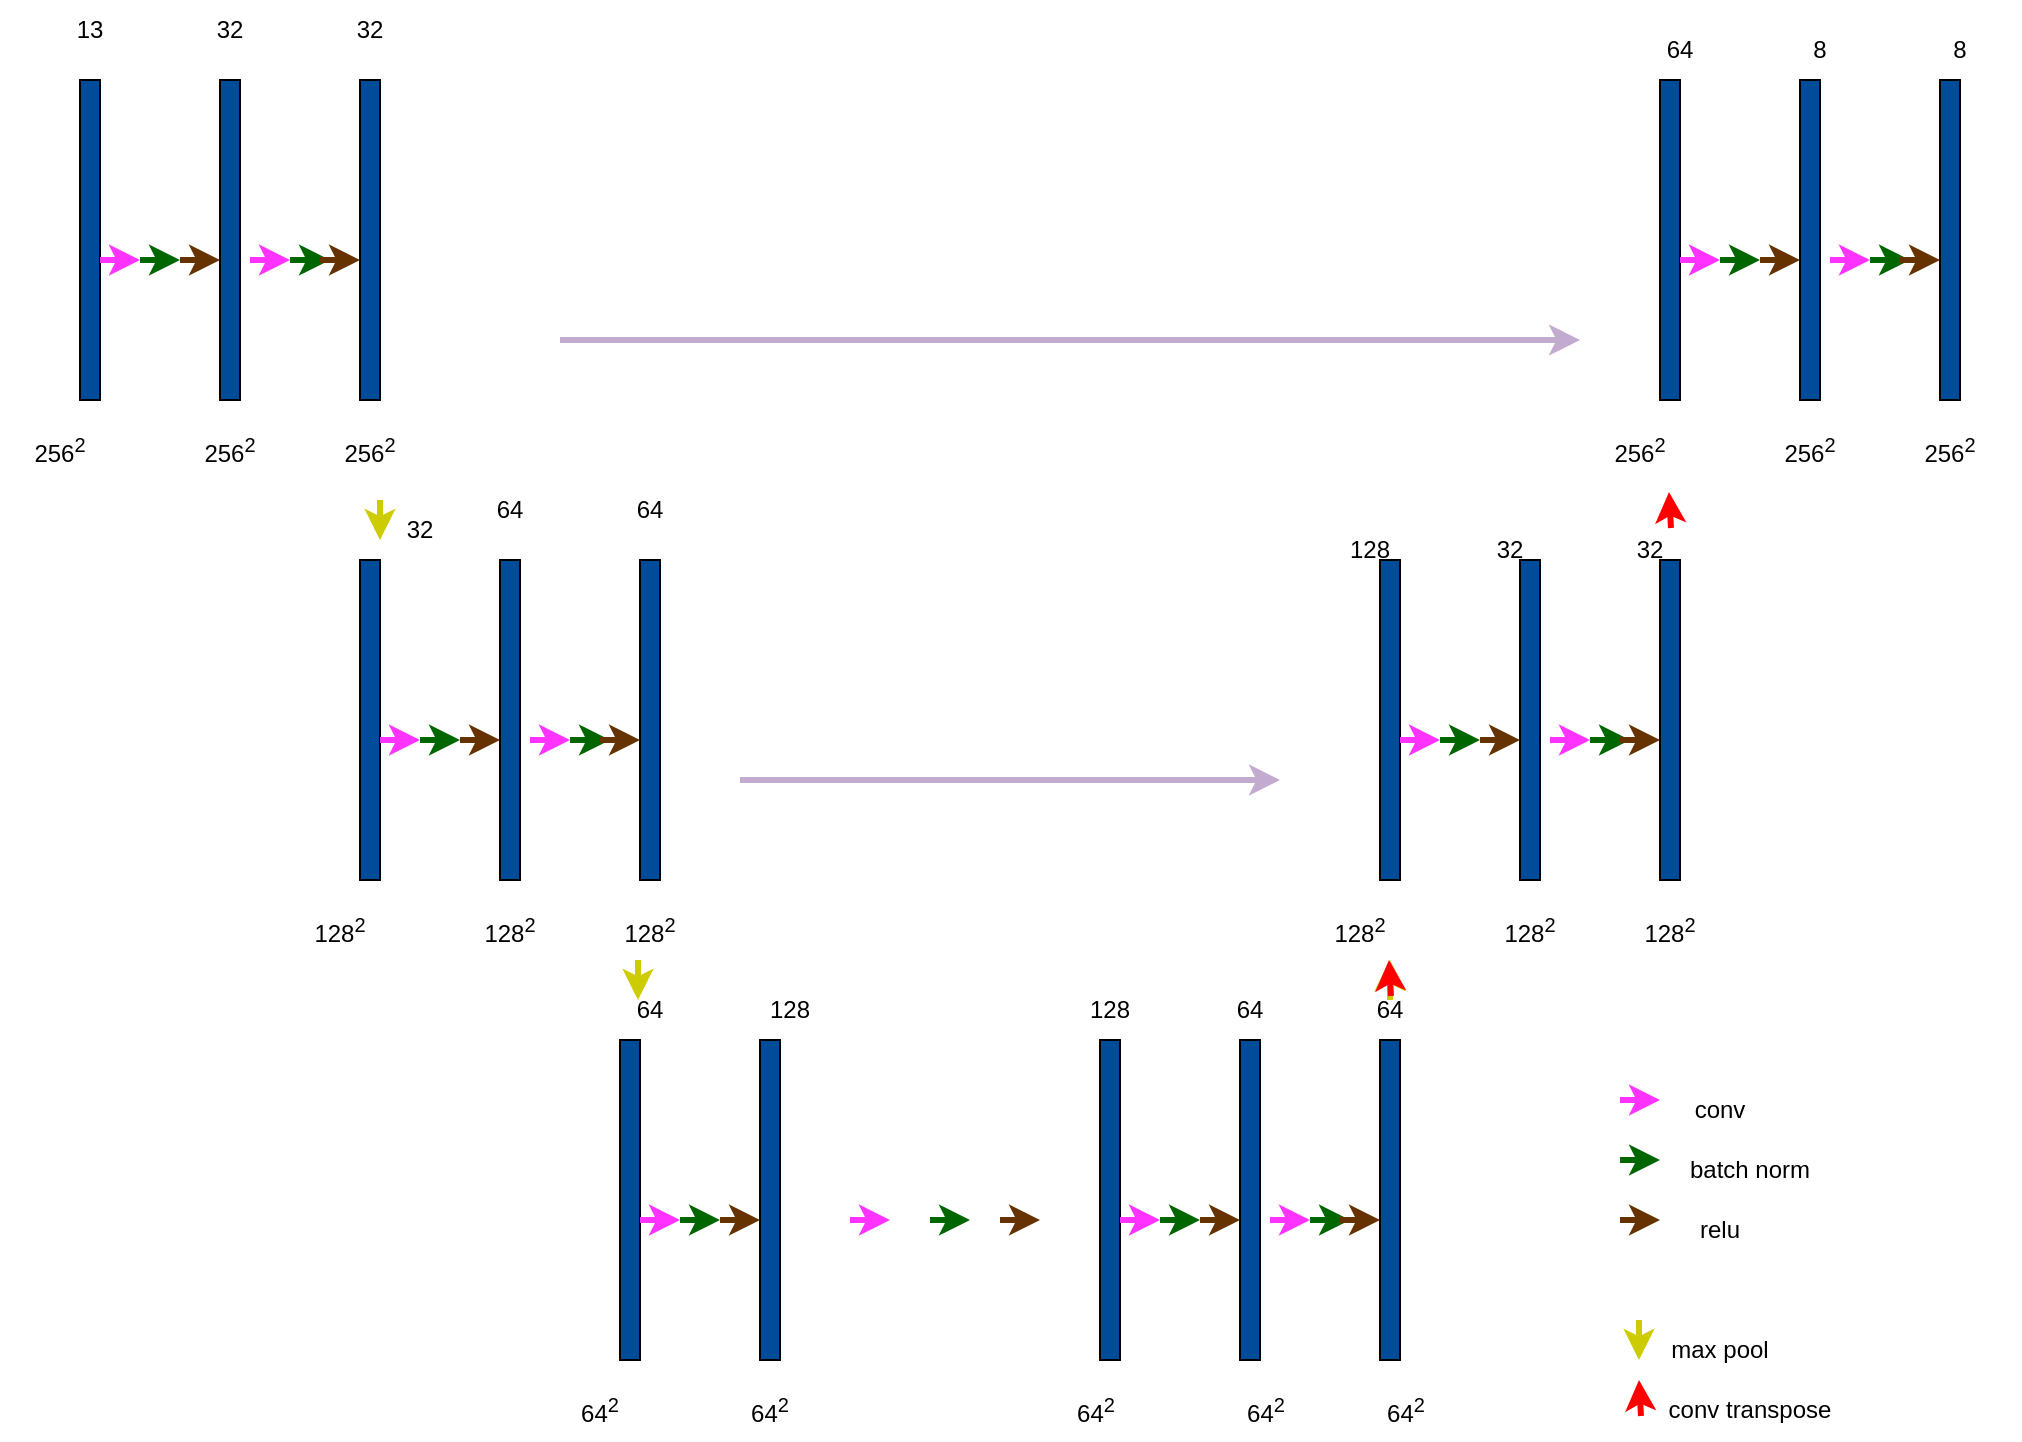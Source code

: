 <mxfile version="15.9.1" type="github">
  <diagram id="EXRjLzzVvO6rsN4g1rns" name="Page-1">
    <mxGraphModel dx="1315" dy="784" grid="1" gridSize="10" guides="1" tooltips="1" connect="1" arrows="1" fold="1" page="1" pageScale="1" pageWidth="1100" pageHeight="850" math="0" shadow="0">
      <root>
        <mxCell id="0" />
        <mxCell id="1" parent="0" />
        <mxCell id="gdN_5qY7Y57v8ZB_KlkH-49" value="" style="rounded=0;whiteSpace=wrap;html=1;fillColor=#004C99;" vertex="1" parent="1">
          <mxGeometry x="80" y="120" width="10" height="160" as="geometry" />
        </mxCell>
        <mxCell id="gdN_5qY7Y57v8ZB_KlkH-50" value="" style="rounded=0;whiteSpace=wrap;html=1;fillColor=#004C99;" vertex="1" parent="1">
          <mxGeometry x="150" y="120" width="10" height="160" as="geometry" />
        </mxCell>
        <mxCell id="gdN_5qY7Y57v8ZB_KlkH-51" value="" style="rounded=0;whiteSpace=wrap;html=1;fillColor=#004C99;" vertex="1" parent="1">
          <mxGeometry x="220" y="120" width="10" height="160" as="geometry" />
        </mxCell>
        <mxCell id="gdN_5qY7Y57v8ZB_KlkH-52" value="256&lt;sup&gt;2&lt;/sup&gt;" style="text;html=1;strokeColor=none;fillColor=none;align=center;verticalAlign=middle;whiteSpace=wrap;rounded=0;" vertex="1" parent="1">
          <mxGeometry x="40" y="290" width="60" height="30" as="geometry" />
        </mxCell>
        <mxCell id="gdN_5qY7Y57v8ZB_KlkH-69" value="256&lt;sup&gt;2&lt;/sup&gt;" style="text;html=1;strokeColor=none;fillColor=none;align=center;verticalAlign=middle;whiteSpace=wrap;rounded=0;" vertex="1" parent="1">
          <mxGeometry x="125" y="290" width="60" height="30" as="geometry" />
        </mxCell>
        <mxCell id="gdN_5qY7Y57v8ZB_KlkH-70" value="256&lt;sup&gt;2&lt;/sup&gt;" style="text;html=1;strokeColor=none;fillColor=none;align=center;verticalAlign=middle;whiteSpace=wrap;rounded=0;" vertex="1" parent="1">
          <mxGeometry x="195" y="290" width="60" height="30" as="geometry" />
        </mxCell>
        <mxCell id="gdN_5qY7Y57v8ZB_KlkH-73" value="" style="html=1;rounded=0;strokeColor=#FF33FF;strokeWidth=3;fillColor=#00FF00;" edge="1" parent="1">
          <mxGeometry width="100" relative="1" as="geometry">
            <mxPoint x="90" y="210" as="sourcePoint" />
            <mxPoint x="110" y="210" as="targetPoint" />
          </mxGeometry>
        </mxCell>
        <mxCell id="gdN_5qY7Y57v8ZB_KlkH-74" value="" style="html=1;rounded=0;strokeColor=#006600;strokeWidth=3;fillColor=#00FF00;" edge="1" parent="1">
          <mxGeometry width="100" relative="1" as="geometry">
            <mxPoint x="110" y="210" as="sourcePoint" />
            <mxPoint x="130" y="210" as="targetPoint" />
          </mxGeometry>
        </mxCell>
        <mxCell id="gdN_5qY7Y57v8ZB_KlkH-75" value="" style="html=1;rounded=0;strokeColor=#663300;strokeWidth=3;fillColor=#00FF00;" edge="1" parent="1">
          <mxGeometry width="100" relative="1" as="geometry">
            <mxPoint x="130" y="210" as="sourcePoint" />
            <mxPoint x="150" y="210" as="targetPoint" />
          </mxGeometry>
        </mxCell>
        <mxCell id="gdN_5qY7Y57v8ZB_KlkH-82" value="" style="html=1;rounded=0;strokeColor=#FF33FF;strokeWidth=3;fillColor=#00FF00;" edge="1" parent="1">
          <mxGeometry width="100" relative="1" as="geometry">
            <mxPoint x="165" y="210" as="sourcePoint" />
            <mxPoint x="185" y="210" as="targetPoint" />
          </mxGeometry>
        </mxCell>
        <mxCell id="gdN_5qY7Y57v8ZB_KlkH-83" value="" style="html=1;rounded=0;strokeColor=#006600;strokeWidth=3;fillColor=#00FF00;" edge="1" parent="1">
          <mxGeometry width="100" relative="1" as="geometry">
            <mxPoint x="185" y="210" as="sourcePoint" />
            <mxPoint x="205" y="210" as="targetPoint" />
          </mxGeometry>
        </mxCell>
        <mxCell id="gdN_5qY7Y57v8ZB_KlkH-84" value="" style="html=1;rounded=0;strokeColor=#663300;strokeWidth=3;fillColor=#00FF00;" edge="1" parent="1">
          <mxGeometry width="100" relative="1" as="geometry">
            <mxPoint x="200" y="210" as="sourcePoint" />
            <mxPoint x="220" y="210" as="targetPoint" />
          </mxGeometry>
        </mxCell>
        <mxCell id="gdN_5qY7Y57v8ZB_KlkH-85" value="" style="html=1;rounded=0;strokeColor=#CCCC00;strokeWidth=3;fillColor=#00FF00;" edge="1" parent="1">
          <mxGeometry width="100" relative="1" as="geometry">
            <mxPoint x="230" y="330" as="sourcePoint" />
            <mxPoint x="230" y="350" as="targetPoint" />
          </mxGeometry>
        </mxCell>
        <mxCell id="gdN_5qY7Y57v8ZB_KlkH-86" value="" style="rounded=0;whiteSpace=wrap;html=1;fillColor=#004C99;" vertex="1" parent="1">
          <mxGeometry x="220" y="360" width="10" height="160" as="geometry" />
        </mxCell>
        <mxCell id="gdN_5qY7Y57v8ZB_KlkH-87" value="" style="rounded=0;whiteSpace=wrap;html=1;fillColor=#004C99;" vertex="1" parent="1">
          <mxGeometry x="290" y="360" width="10" height="160" as="geometry" />
        </mxCell>
        <mxCell id="gdN_5qY7Y57v8ZB_KlkH-88" value="" style="rounded=0;whiteSpace=wrap;html=1;fillColor=#004C99;" vertex="1" parent="1">
          <mxGeometry x="360" y="360" width="10" height="160" as="geometry" />
        </mxCell>
        <mxCell id="gdN_5qY7Y57v8ZB_KlkH-89" value="128&lt;sup&gt;2&lt;/sup&gt;" style="text;html=1;strokeColor=none;fillColor=none;align=center;verticalAlign=middle;whiteSpace=wrap;rounded=0;" vertex="1" parent="1">
          <mxGeometry x="180" y="530" width="60" height="30" as="geometry" />
        </mxCell>
        <mxCell id="gdN_5qY7Y57v8ZB_KlkH-90" value="128&lt;sup&gt;2&lt;/sup&gt;" style="text;html=1;strokeColor=none;fillColor=none;align=center;verticalAlign=middle;whiteSpace=wrap;rounded=0;" vertex="1" parent="1">
          <mxGeometry x="265" y="530" width="60" height="30" as="geometry" />
        </mxCell>
        <mxCell id="gdN_5qY7Y57v8ZB_KlkH-91" value="128&lt;sup&gt;2&lt;/sup&gt;" style="text;html=1;strokeColor=none;fillColor=none;align=center;verticalAlign=middle;whiteSpace=wrap;rounded=0;" vertex="1" parent="1">
          <mxGeometry x="335" y="530" width="60" height="30" as="geometry" />
        </mxCell>
        <mxCell id="gdN_5qY7Y57v8ZB_KlkH-92" value="" style="html=1;rounded=0;strokeColor=#FF33FF;strokeWidth=3;fillColor=#00FF00;" edge="1" parent="1">
          <mxGeometry width="100" relative="1" as="geometry">
            <mxPoint x="230" y="450" as="sourcePoint" />
            <mxPoint x="250" y="450" as="targetPoint" />
          </mxGeometry>
        </mxCell>
        <mxCell id="gdN_5qY7Y57v8ZB_KlkH-93" value="" style="html=1;rounded=0;strokeColor=#006600;strokeWidth=3;fillColor=#00FF00;" edge="1" parent="1">
          <mxGeometry width="100" relative="1" as="geometry">
            <mxPoint x="250" y="450" as="sourcePoint" />
            <mxPoint x="270" y="450" as="targetPoint" />
          </mxGeometry>
        </mxCell>
        <mxCell id="gdN_5qY7Y57v8ZB_KlkH-94" value="" style="html=1;rounded=0;strokeColor=#663300;strokeWidth=3;fillColor=#00FF00;" edge="1" parent="1">
          <mxGeometry width="100" relative="1" as="geometry">
            <mxPoint x="270" y="450" as="sourcePoint" />
            <mxPoint x="290" y="450" as="targetPoint" />
          </mxGeometry>
        </mxCell>
        <mxCell id="gdN_5qY7Y57v8ZB_KlkH-95" value="" style="html=1;rounded=0;strokeColor=#FF33FF;strokeWidth=3;fillColor=#00FF00;" edge="1" parent="1">
          <mxGeometry width="100" relative="1" as="geometry">
            <mxPoint x="305" y="450" as="sourcePoint" />
            <mxPoint x="325" y="450" as="targetPoint" />
          </mxGeometry>
        </mxCell>
        <mxCell id="gdN_5qY7Y57v8ZB_KlkH-96" value="" style="html=1;rounded=0;strokeColor=#006600;strokeWidth=3;fillColor=#00FF00;" edge="1" parent="1">
          <mxGeometry width="100" relative="1" as="geometry">
            <mxPoint x="325" y="450" as="sourcePoint" />
            <mxPoint x="345" y="450" as="targetPoint" />
          </mxGeometry>
        </mxCell>
        <mxCell id="gdN_5qY7Y57v8ZB_KlkH-97" value="" style="html=1;rounded=0;strokeColor=#663300;strokeWidth=3;fillColor=#00FF00;" edge="1" parent="1">
          <mxGeometry width="100" relative="1" as="geometry">
            <mxPoint x="340" y="450" as="sourcePoint" />
            <mxPoint x="360" y="450" as="targetPoint" />
          </mxGeometry>
        </mxCell>
        <mxCell id="gdN_5qY7Y57v8ZB_KlkH-98" value="" style="rounded=0;whiteSpace=wrap;html=1;fillColor=#004C99;" vertex="1" parent="1">
          <mxGeometry x="350" y="600" width="10" height="160" as="geometry" />
        </mxCell>
        <mxCell id="gdN_5qY7Y57v8ZB_KlkH-99" value="" style="rounded=0;whiteSpace=wrap;html=1;fillColor=#004C99;" vertex="1" parent="1">
          <mxGeometry x="420" y="600" width="10" height="160" as="geometry" />
        </mxCell>
        <mxCell id="gdN_5qY7Y57v8ZB_KlkH-101" value="64&lt;sup&gt;2&lt;/sup&gt;" style="text;html=1;strokeColor=none;fillColor=none;align=center;verticalAlign=middle;whiteSpace=wrap;rounded=0;" vertex="1" parent="1">
          <mxGeometry x="310" y="770" width="60" height="30" as="geometry" />
        </mxCell>
        <mxCell id="gdN_5qY7Y57v8ZB_KlkH-102" value="64&lt;sup&gt;2&lt;/sup&gt;" style="text;html=1;strokeColor=none;fillColor=none;align=center;verticalAlign=middle;whiteSpace=wrap;rounded=0;" vertex="1" parent="1">
          <mxGeometry x="395" y="770" width="60" height="30" as="geometry" />
        </mxCell>
        <mxCell id="gdN_5qY7Y57v8ZB_KlkH-104" value="" style="html=1;rounded=0;strokeColor=#FF33FF;strokeWidth=3;fillColor=#00FF00;" edge="1" parent="1">
          <mxGeometry width="100" relative="1" as="geometry">
            <mxPoint x="360" y="690" as="sourcePoint" />
            <mxPoint x="380" y="690" as="targetPoint" />
          </mxGeometry>
        </mxCell>
        <mxCell id="gdN_5qY7Y57v8ZB_KlkH-105" value="" style="html=1;rounded=0;strokeColor=#006600;strokeWidth=3;fillColor=#00FF00;" edge="1" parent="1">
          <mxGeometry width="100" relative="1" as="geometry">
            <mxPoint x="380" y="690" as="sourcePoint" />
            <mxPoint x="400" y="690" as="targetPoint" />
          </mxGeometry>
        </mxCell>
        <mxCell id="gdN_5qY7Y57v8ZB_KlkH-106" value="" style="html=1;rounded=0;strokeColor=#663300;strokeWidth=3;fillColor=#00FF00;" edge="1" parent="1">
          <mxGeometry width="100" relative="1" as="geometry">
            <mxPoint x="400" y="690" as="sourcePoint" />
            <mxPoint x="420" y="690" as="targetPoint" />
          </mxGeometry>
        </mxCell>
        <mxCell id="gdN_5qY7Y57v8ZB_KlkH-110" value="" style="rounded=0;whiteSpace=wrap;html=1;fillColor=#004C99;" vertex="1" parent="1">
          <mxGeometry x="590" y="600" width="10" height="160" as="geometry" />
        </mxCell>
        <mxCell id="gdN_5qY7Y57v8ZB_KlkH-111" value="" style="rounded=0;whiteSpace=wrap;html=1;fillColor=#004C99;" vertex="1" parent="1">
          <mxGeometry x="660" y="600" width="10" height="160" as="geometry" />
        </mxCell>
        <mxCell id="gdN_5qY7Y57v8ZB_KlkH-112" value="" style="rounded=0;whiteSpace=wrap;html=1;fillColor=#004C99;" vertex="1" parent="1">
          <mxGeometry x="730" y="600" width="10" height="160" as="geometry" />
        </mxCell>
        <mxCell id="gdN_5qY7Y57v8ZB_KlkH-113" value="" style="html=1;rounded=0;strokeColor=#FF33FF;strokeWidth=3;fillColor=#00FF00;" edge="1" parent="1">
          <mxGeometry width="100" relative="1" as="geometry">
            <mxPoint x="600" y="690" as="sourcePoint" />
            <mxPoint x="620" y="690" as="targetPoint" />
          </mxGeometry>
        </mxCell>
        <mxCell id="gdN_5qY7Y57v8ZB_KlkH-114" value="" style="html=1;rounded=0;strokeColor=#006600;strokeWidth=3;fillColor=#00FF00;" edge="1" parent="1">
          <mxGeometry width="100" relative="1" as="geometry">
            <mxPoint x="620" y="690" as="sourcePoint" />
            <mxPoint x="640" y="690" as="targetPoint" />
          </mxGeometry>
        </mxCell>
        <mxCell id="gdN_5qY7Y57v8ZB_KlkH-115" value="" style="html=1;rounded=0;strokeColor=#663300;strokeWidth=3;fillColor=#00FF00;" edge="1" parent="1">
          <mxGeometry width="100" relative="1" as="geometry">
            <mxPoint x="640" y="690" as="sourcePoint" />
            <mxPoint x="660" y="690" as="targetPoint" />
          </mxGeometry>
        </mxCell>
        <mxCell id="gdN_5qY7Y57v8ZB_KlkH-116" value="" style="html=1;rounded=0;strokeColor=#FF33FF;strokeWidth=3;fillColor=#00FF00;" edge="1" parent="1">
          <mxGeometry width="100" relative="1" as="geometry">
            <mxPoint x="675" y="690" as="sourcePoint" />
            <mxPoint x="695" y="690" as="targetPoint" />
          </mxGeometry>
        </mxCell>
        <mxCell id="gdN_5qY7Y57v8ZB_KlkH-117" value="" style="html=1;rounded=0;strokeColor=#006600;strokeWidth=3;fillColor=#00FF00;" edge="1" parent="1">
          <mxGeometry width="100" relative="1" as="geometry">
            <mxPoint x="695" y="690" as="sourcePoint" />
            <mxPoint x="715" y="690" as="targetPoint" />
          </mxGeometry>
        </mxCell>
        <mxCell id="gdN_5qY7Y57v8ZB_KlkH-118" value="" style="html=1;rounded=0;strokeColor=#663300;strokeWidth=3;fillColor=#00FF00;" edge="1" parent="1">
          <mxGeometry width="100" relative="1" as="geometry">
            <mxPoint x="710" y="690" as="sourcePoint" />
            <mxPoint x="730" y="690" as="targetPoint" />
          </mxGeometry>
        </mxCell>
        <mxCell id="gdN_5qY7Y57v8ZB_KlkH-128" value="" style="rounded=0;whiteSpace=wrap;html=1;fillColor=#004C99;" vertex="1" parent="1">
          <mxGeometry x="730" y="360" width="10" height="160" as="geometry" />
        </mxCell>
        <mxCell id="gdN_5qY7Y57v8ZB_KlkH-129" value="" style="rounded=0;whiteSpace=wrap;html=1;fillColor=#004C99;" vertex="1" parent="1">
          <mxGeometry x="800" y="360" width="10" height="160" as="geometry" />
        </mxCell>
        <mxCell id="gdN_5qY7Y57v8ZB_KlkH-130" value="" style="rounded=0;whiteSpace=wrap;html=1;fillColor=#004C99;" vertex="1" parent="1">
          <mxGeometry x="870" y="360" width="10" height="160" as="geometry" />
        </mxCell>
        <mxCell id="gdN_5qY7Y57v8ZB_KlkH-131" value="128&lt;sup&gt;2&lt;/sup&gt;" style="text;html=1;strokeColor=none;fillColor=none;align=center;verticalAlign=middle;whiteSpace=wrap;rounded=0;" vertex="1" parent="1">
          <mxGeometry x="690" y="530" width="60" height="30" as="geometry" />
        </mxCell>
        <mxCell id="gdN_5qY7Y57v8ZB_KlkH-132" value="128&lt;sup&gt;2&lt;/sup&gt;" style="text;html=1;strokeColor=none;fillColor=none;align=center;verticalAlign=middle;whiteSpace=wrap;rounded=0;" vertex="1" parent="1">
          <mxGeometry x="775" y="530" width="60" height="30" as="geometry" />
        </mxCell>
        <mxCell id="gdN_5qY7Y57v8ZB_KlkH-133" value="128&lt;sup&gt;2&lt;/sup&gt;" style="text;html=1;strokeColor=none;fillColor=none;align=center;verticalAlign=middle;whiteSpace=wrap;rounded=0;" vertex="1" parent="1">
          <mxGeometry x="845" y="530" width="60" height="30" as="geometry" />
        </mxCell>
        <mxCell id="gdN_5qY7Y57v8ZB_KlkH-134" value="" style="html=1;rounded=0;strokeColor=#FF33FF;strokeWidth=3;fillColor=#00FF00;" edge="1" parent="1">
          <mxGeometry width="100" relative="1" as="geometry">
            <mxPoint x="740" y="450" as="sourcePoint" />
            <mxPoint x="760" y="450" as="targetPoint" />
          </mxGeometry>
        </mxCell>
        <mxCell id="gdN_5qY7Y57v8ZB_KlkH-135" value="" style="html=1;rounded=0;strokeColor=#006600;strokeWidth=3;fillColor=#00FF00;" edge="1" parent="1">
          <mxGeometry width="100" relative="1" as="geometry">
            <mxPoint x="760" y="450" as="sourcePoint" />
            <mxPoint x="780" y="450" as="targetPoint" />
          </mxGeometry>
        </mxCell>
        <mxCell id="gdN_5qY7Y57v8ZB_KlkH-136" value="" style="html=1;rounded=0;strokeColor=#663300;strokeWidth=3;fillColor=#00FF00;" edge="1" parent="1">
          <mxGeometry width="100" relative="1" as="geometry">
            <mxPoint x="780" y="450" as="sourcePoint" />
            <mxPoint x="800" y="450" as="targetPoint" />
          </mxGeometry>
        </mxCell>
        <mxCell id="gdN_5qY7Y57v8ZB_KlkH-137" value="" style="html=1;rounded=0;strokeColor=#FF33FF;strokeWidth=3;fillColor=#00FF00;" edge="1" parent="1">
          <mxGeometry width="100" relative="1" as="geometry">
            <mxPoint x="815" y="450" as="sourcePoint" />
            <mxPoint x="835" y="450" as="targetPoint" />
          </mxGeometry>
        </mxCell>
        <mxCell id="gdN_5qY7Y57v8ZB_KlkH-138" value="" style="html=1;rounded=0;strokeColor=#006600;strokeWidth=3;fillColor=#00FF00;" edge="1" parent="1">
          <mxGeometry width="100" relative="1" as="geometry">
            <mxPoint x="835" y="450" as="sourcePoint" />
            <mxPoint x="855" y="450" as="targetPoint" />
          </mxGeometry>
        </mxCell>
        <mxCell id="gdN_5qY7Y57v8ZB_KlkH-139" value="" style="html=1;rounded=0;strokeColor=#663300;strokeWidth=3;fillColor=#00FF00;" edge="1" parent="1">
          <mxGeometry width="100" relative="1" as="geometry">
            <mxPoint x="850" y="450" as="sourcePoint" />
            <mxPoint x="870" y="450" as="targetPoint" />
          </mxGeometry>
        </mxCell>
        <mxCell id="gdN_5qY7Y57v8ZB_KlkH-140" value="" style="rounded=0;whiteSpace=wrap;html=1;fillColor=#004C99;" vertex="1" parent="1">
          <mxGeometry x="870" y="120" width="10" height="160" as="geometry" />
        </mxCell>
        <mxCell id="gdN_5qY7Y57v8ZB_KlkH-141" value="" style="rounded=0;whiteSpace=wrap;html=1;fillColor=#004C99;" vertex="1" parent="1">
          <mxGeometry x="940" y="120" width="10" height="160" as="geometry" />
        </mxCell>
        <mxCell id="gdN_5qY7Y57v8ZB_KlkH-142" value="" style="rounded=0;whiteSpace=wrap;html=1;fillColor=#004C99;" vertex="1" parent="1">
          <mxGeometry x="1010" y="120" width="10" height="160" as="geometry" />
        </mxCell>
        <mxCell id="gdN_5qY7Y57v8ZB_KlkH-143" value="256&lt;sup&gt;2&lt;/sup&gt;" style="text;html=1;strokeColor=none;fillColor=none;align=center;verticalAlign=middle;whiteSpace=wrap;rounded=0;" vertex="1" parent="1">
          <mxGeometry x="830" y="290" width="60" height="30" as="geometry" />
        </mxCell>
        <mxCell id="gdN_5qY7Y57v8ZB_KlkH-144" value="256&lt;sup&gt;2&lt;/sup&gt;" style="text;html=1;strokeColor=none;fillColor=none;align=center;verticalAlign=middle;whiteSpace=wrap;rounded=0;" vertex="1" parent="1">
          <mxGeometry x="915" y="290" width="60" height="30" as="geometry" />
        </mxCell>
        <mxCell id="gdN_5qY7Y57v8ZB_KlkH-145" value="256&lt;sup&gt;2&lt;/sup&gt;" style="text;html=1;strokeColor=none;fillColor=none;align=center;verticalAlign=middle;whiteSpace=wrap;rounded=0;" vertex="1" parent="1">
          <mxGeometry x="985" y="290" width="60" height="30" as="geometry" />
        </mxCell>
        <mxCell id="gdN_5qY7Y57v8ZB_KlkH-146" value="" style="html=1;rounded=0;strokeColor=#FF33FF;strokeWidth=3;fillColor=#00FF00;" edge="1" parent="1">
          <mxGeometry width="100" relative="1" as="geometry">
            <mxPoint x="880" y="210" as="sourcePoint" />
            <mxPoint x="900" y="210" as="targetPoint" />
          </mxGeometry>
        </mxCell>
        <mxCell id="gdN_5qY7Y57v8ZB_KlkH-147" value="" style="html=1;rounded=0;strokeColor=#006600;strokeWidth=3;fillColor=#00FF00;" edge="1" parent="1">
          <mxGeometry width="100" relative="1" as="geometry">
            <mxPoint x="900" y="210" as="sourcePoint" />
            <mxPoint x="920" y="210" as="targetPoint" />
          </mxGeometry>
        </mxCell>
        <mxCell id="gdN_5qY7Y57v8ZB_KlkH-148" value="" style="html=1;rounded=0;strokeColor=#663300;strokeWidth=3;fillColor=#00FF00;" edge="1" parent="1">
          <mxGeometry width="100" relative="1" as="geometry">
            <mxPoint x="920" y="210" as="sourcePoint" />
            <mxPoint x="940" y="210" as="targetPoint" />
          </mxGeometry>
        </mxCell>
        <mxCell id="gdN_5qY7Y57v8ZB_KlkH-149" value="" style="html=1;rounded=0;strokeColor=#FF33FF;strokeWidth=3;fillColor=#00FF00;" edge="1" parent="1">
          <mxGeometry width="100" relative="1" as="geometry">
            <mxPoint x="955" y="210" as="sourcePoint" />
            <mxPoint x="975" y="210" as="targetPoint" />
          </mxGeometry>
        </mxCell>
        <mxCell id="gdN_5qY7Y57v8ZB_KlkH-150" value="" style="html=1;rounded=0;strokeColor=#006600;strokeWidth=3;fillColor=#00FF00;" edge="1" parent="1">
          <mxGeometry width="100" relative="1" as="geometry">
            <mxPoint x="975" y="210" as="sourcePoint" />
            <mxPoint x="995" y="210" as="targetPoint" />
          </mxGeometry>
        </mxCell>
        <mxCell id="gdN_5qY7Y57v8ZB_KlkH-151" value="" style="html=1;rounded=0;strokeColor=#663300;strokeWidth=3;fillColor=#00FF00;" edge="1" parent="1">
          <mxGeometry width="100" relative="1" as="geometry">
            <mxPoint x="990" y="210" as="sourcePoint" />
            <mxPoint x="1010" y="210" as="targetPoint" />
          </mxGeometry>
        </mxCell>
        <mxCell id="gdN_5qY7Y57v8ZB_KlkH-152" value="" style="html=1;rounded=0;strokeColor=#CCCC00;strokeWidth=3;fillColor=#00FF00;" edge="1" parent="1">
          <mxGeometry width="100" relative="1" as="geometry">
            <mxPoint x="359" y="560" as="sourcePoint" />
            <mxPoint x="359" y="580" as="targetPoint" />
          </mxGeometry>
        </mxCell>
        <mxCell id="gdN_5qY7Y57v8ZB_KlkH-153" value="" style="html=1;rounded=0;strokeColor=#CCCC00;strokeWidth=3;fillColor=#00FF00;entryX=0.75;entryY=1;entryDx=0;entryDy=0;" edge="1" parent="1" target="gdN_5qY7Y57v8ZB_KlkH-131">
          <mxGeometry width="100" relative="1" as="geometry">
            <mxPoint x="735" y="580" as="sourcePoint" />
            <mxPoint x="734.5" y="590" as="targetPoint" />
          </mxGeometry>
        </mxCell>
        <mxCell id="gdN_5qY7Y57v8ZB_KlkH-155" value="13" style="text;html=1;strokeColor=none;fillColor=none;align=center;verticalAlign=middle;whiteSpace=wrap;rounded=0;" vertex="1" parent="1">
          <mxGeometry x="55" y="80" width="60" height="30" as="geometry" />
        </mxCell>
        <mxCell id="gdN_5qY7Y57v8ZB_KlkH-156" value="32" style="text;html=1;strokeColor=none;fillColor=none;align=center;verticalAlign=middle;whiteSpace=wrap;rounded=0;" vertex="1" parent="1">
          <mxGeometry x="125" y="80" width="60" height="30" as="geometry" />
        </mxCell>
        <mxCell id="gdN_5qY7Y57v8ZB_KlkH-157" value="32" style="text;html=1;strokeColor=none;fillColor=none;align=center;verticalAlign=middle;whiteSpace=wrap;rounded=0;" vertex="1" parent="1">
          <mxGeometry x="195" y="80" width="60" height="30" as="geometry" />
        </mxCell>
        <mxCell id="gdN_5qY7Y57v8ZB_KlkH-159" value="32" style="text;html=1;strokeColor=none;fillColor=none;align=center;verticalAlign=middle;whiteSpace=wrap;rounded=0;" vertex="1" parent="1">
          <mxGeometry x="220" y="330" width="60" height="30" as="geometry" />
        </mxCell>
        <mxCell id="gdN_5qY7Y57v8ZB_KlkH-160" value="64" style="text;html=1;strokeColor=none;fillColor=none;align=center;verticalAlign=middle;whiteSpace=wrap;rounded=0;" vertex="1" parent="1">
          <mxGeometry x="265" y="320" width="60" height="30" as="geometry" />
        </mxCell>
        <mxCell id="gdN_5qY7Y57v8ZB_KlkH-161" value="64" style="text;html=1;strokeColor=none;fillColor=none;align=center;verticalAlign=middle;whiteSpace=wrap;rounded=0;" vertex="1" parent="1">
          <mxGeometry x="335" y="320" width="60" height="30" as="geometry" />
        </mxCell>
        <mxCell id="gdN_5qY7Y57v8ZB_KlkH-164" value="64" style="text;html=1;strokeColor=none;fillColor=none;align=center;verticalAlign=middle;whiteSpace=wrap;rounded=0;" vertex="1" parent="1">
          <mxGeometry x="335" y="570" width="60" height="30" as="geometry" />
        </mxCell>
        <mxCell id="gdN_5qY7Y57v8ZB_KlkH-165" value="128" style="text;html=1;strokeColor=none;fillColor=none;align=center;verticalAlign=middle;whiteSpace=wrap;rounded=0;" vertex="1" parent="1">
          <mxGeometry x="405" y="570" width="60" height="30" as="geometry" />
        </mxCell>
        <mxCell id="gdN_5qY7Y57v8ZB_KlkH-170" value="" style="html=1;rounded=0;strokeColor=#FF0000;strokeWidth=3;fillColor=#00FF00;entryX=0.65;entryY=1.067;entryDx=0;entryDy=0;entryPerimeter=0;" edge="1" parent="1">
          <mxGeometry width="100" relative="1" as="geometry">
            <mxPoint x="735.5" y="577.99" as="sourcePoint" />
            <mxPoint x="734.5" y="560" as="targetPoint" />
          </mxGeometry>
        </mxCell>
        <mxCell id="gdN_5qY7Y57v8ZB_KlkH-171" value="" style="html=1;rounded=0;strokeColor=#FF0000;strokeWidth=3;fillColor=#00FF00;entryX=0.65;entryY=1.067;entryDx=0;entryDy=0;entryPerimeter=0;" edge="1" parent="1">
          <mxGeometry width="100" relative="1" as="geometry">
            <mxPoint x="875.5" y="344" as="sourcePoint" />
            <mxPoint x="874.5" y="326.01" as="targetPoint" />
          </mxGeometry>
        </mxCell>
        <mxCell id="gdN_5qY7Y57v8ZB_KlkH-183" value="128" style="text;html=1;strokeColor=none;fillColor=none;align=center;verticalAlign=middle;whiteSpace=wrap;rounded=0;" vertex="1" parent="1">
          <mxGeometry x="565" y="570" width="60" height="30" as="geometry" />
        </mxCell>
        <mxCell id="gdN_5qY7Y57v8ZB_KlkH-184" value="64" style="text;html=1;strokeColor=none;fillColor=none;align=center;verticalAlign=middle;whiteSpace=wrap;rounded=0;" vertex="1" parent="1">
          <mxGeometry x="635" y="570" width="60" height="30" as="geometry" />
        </mxCell>
        <mxCell id="gdN_5qY7Y57v8ZB_KlkH-185" value="64" style="text;html=1;strokeColor=none;fillColor=none;align=center;verticalAlign=middle;whiteSpace=wrap;rounded=0;" vertex="1" parent="1">
          <mxGeometry x="705" y="570" width="60" height="30" as="geometry" />
        </mxCell>
        <mxCell id="gdN_5qY7Y57v8ZB_KlkH-187" value="" style="html=1;rounded=0;strokeColor=#FF33FF;strokeWidth=3;fillColor=#00FF00;" edge="1" parent="1">
          <mxGeometry width="100" relative="1" as="geometry">
            <mxPoint x="465" y="690" as="sourcePoint" />
            <mxPoint x="485" y="690" as="targetPoint" />
          </mxGeometry>
        </mxCell>
        <mxCell id="gdN_5qY7Y57v8ZB_KlkH-188" value="" style="html=1;rounded=0;strokeColor=#006600;strokeWidth=3;fillColor=#00FF00;" edge="1" parent="1">
          <mxGeometry width="100" relative="1" as="geometry">
            <mxPoint x="505" y="690" as="sourcePoint" />
            <mxPoint x="525" y="690" as="targetPoint" />
          </mxGeometry>
        </mxCell>
        <mxCell id="gdN_5qY7Y57v8ZB_KlkH-189" value="" style="html=1;rounded=0;strokeColor=#663300;strokeWidth=3;fillColor=#00FF00;" edge="1" parent="1">
          <mxGeometry width="100" relative="1" as="geometry">
            <mxPoint x="540" y="690" as="sourcePoint" />
            <mxPoint x="560" y="690" as="targetPoint" />
          </mxGeometry>
        </mxCell>
        <mxCell id="gdN_5qY7Y57v8ZB_KlkH-190" value="" style="endArrow=classic;html=1;rounded=0;strokeColor=#C3ABD0;strokeWidth=3;fillColor=#00FF00;" edge="1" parent="1">
          <mxGeometry width="50" height="50" relative="1" as="geometry">
            <mxPoint x="410" y="470" as="sourcePoint" />
            <mxPoint x="680" y="470" as="targetPoint" />
          </mxGeometry>
        </mxCell>
        <mxCell id="gdN_5qY7Y57v8ZB_KlkH-191" value="" style="endArrow=classic;html=1;rounded=0;strokeColor=#C3ABD0;strokeWidth=3;fillColor=#00FF00;" edge="1" parent="1">
          <mxGeometry width="50" height="50" relative="1" as="geometry">
            <mxPoint x="320" y="250" as="sourcePoint" />
            <mxPoint x="830" y="250" as="targetPoint" />
          </mxGeometry>
        </mxCell>
        <mxCell id="gdN_5qY7Y57v8ZB_KlkH-192" value="64&lt;sup&gt;2&lt;/sup&gt;" style="text;html=1;strokeColor=none;fillColor=none;align=center;verticalAlign=middle;whiteSpace=wrap;rounded=0;" vertex="1" parent="1">
          <mxGeometry x="557.5" y="770" width="60" height="30" as="geometry" />
        </mxCell>
        <mxCell id="gdN_5qY7Y57v8ZB_KlkH-193" value="64&lt;sup&gt;2&lt;/sup&gt;" style="text;html=1;strokeColor=none;fillColor=none;align=center;verticalAlign=middle;whiteSpace=wrap;rounded=0;" vertex="1" parent="1">
          <mxGeometry x="642.5" y="770" width="60" height="30" as="geometry" />
        </mxCell>
        <mxCell id="gdN_5qY7Y57v8ZB_KlkH-194" value="64&lt;sup&gt;2&lt;/sup&gt;" style="text;html=1;strokeColor=none;fillColor=none;align=center;verticalAlign=middle;whiteSpace=wrap;rounded=0;" vertex="1" parent="1">
          <mxGeometry x="712.5" y="770" width="60" height="30" as="geometry" />
        </mxCell>
        <mxCell id="gdN_5qY7Y57v8ZB_KlkH-197" value="64" style="text;html=1;strokeColor=none;fillColor=none;align=center;verticalAlign=middle;whiteSpace=wrap;rounded=0;" vertex="1" parent="1">
          <mxGeometry x="850" y="90" width="60" height="30" as="geometry" />
        </mxCell>
        <mxCell id="gdN_5qY7Y57v8ZB_KlkH-198" value="8" style="text;html=1;strokeColor=none;fillColor=none;align=center;verticalAlign=middle;whiteSpace=wrap;rounded=0;" vertex="1" parent="1">
          <mxGeometry x="920" y="90" width="60" height="30" as="geometry" />
        </mxCell>
        <mxCell id="gdN_5qY7Y57v8ZB_KlkH-199" value="8" style="text;html=1;strokeColor=none;fillColor=none;align=center;verticalAlign=middle;whiteSpace=wrap;rounded=0;" vertex="1" parent="1">
          <mxGeometry x="990" y="90" width="60" height="30" as="geometry" />
        </mxCell>
        <mxCell id="gdN_5qY7Y57v8ZB_KlkH-200" value="128" style="text;html=1;strokeColor=none;fillColor=none;align=center;verticalAlign=middle;whiteSpace=wrap;rounded=0;" vertex="1" parent="1">
          <mxGeometry x="695" y="340" width="60" height="30" as="geometry" />
        </mxCell>
        <mxCell id="gdN_5qY7Y57v8ZB_KlkH-201" value="32" style="text;html=1;strokeColor=none;fillColor=none;align=center;verticalAlign=middle;whiteSpace=wrap;rounded=0;" vertex="1" parent="1">
          <mxGeometry x="765" y="340" width="60" height="30" as="geometry" />
        </mxCell>
        <mxCell id="gdN_5qY7Y57v8ZB_KlkH-202" value="32" style="text;html=1;strokeColor=none;fillColor=none;align=center;verticalAlign=middle;whiteSpace=wrap;rounded=0;" vertex="1" parent="1">
          <mxGeometry x="835" y="340" width="60" height="30" as="geometry" />
        </mxCell>
        <mxCell id="gdN_5qY7Y57v8ZB_KlkH-206" value="" style="html=1;rounded=0;strokeColor=#FF33FF;strokeWidth=3;fillColor=#00FF00;" edge="1" parent="1">
          <mxGeometry width="100" relative="1" as="geometry">
            <mxPoint x="850" y="630" as="sourcePoint" />
            <mxPoint x="870" y="630" as="targetPoint" />
          </mxGeometry>
        </mxCell>
        <mxCell id="gdN_5qY7Y57v8ZB_KlkH-207" value="" style="html=1;rounded=0;strokeColor=#006600;strokeWidth=3;fillColor=#00FF00;" edge="1" parent="1">
          <mxGeometry width="100" relative="1" as="geometry">
            <mxPoint x="850" y="660" as="sourcePoint" />
            <mxPoint x="870" y="660" as="targetPoint" />
          </mxGeometry>
        </mxCell>
        <mxCell id="gdN_5qY7Y57v8ZB_KlkH-209" value="" style="html=1;rounded=0;strokeColor=#663300;strokeWidth=3;fillColor=#00FF00;" edge="1" parent="1">
          <mxGeometry width="100" relative="1" as="geometry">
            <mxPoint x="850" y="690" as="sourcePoint" />
            <mxPoint x="870" y="690" as="targetPoint" />
          </mxGeometry>
        </mxCell>
        <mxCell id="gdN_5qY7Y57v8ZB_KlkH-213" value="" style="html=1;rounded=0;strokeColor=#CCCC00;strokeWidth=3;fillColor=#00FF00;" edge="1" parent="1">
          <mxGeometry width="100" relative="1" as="geometry">
            <mxPoint x="859.5" y="740" as="sourcePoint" />
            <mxPoint x="859.5" y="760" as="targetPoint" />
          </mxGeometry>
        </mxCell>
        <mxCell id="gdN_5qY7Y57v8ZB_KlkH-214" value="conv" style="text;html=1;strokeColor=none;fillColor=none;align=center;verticalAlign=middle;whiteSpace=wrap;rounded=0;" vertex="1" parent="1">
          <mxGeometry x="870" y="620" width="60" height="30" as="geometry" />
        </mxCell>
        <mxCell id="gdN_5qY7Y57v8ZB_KlkH-215" value="batch norm&lt;span style=&quot;color: rgba(0 , 0 , 0 , 0) ; font-family: monospace ; font-size: 0px&quot;&gt;%3CmxGraphModel%3E%3Croot%3E%3CmxCell%20id%3D%220%22%2F%3E%3CmxCell%20id%3D%221%22%20parent%3D%220%22%2F%3E%3CmxCell%20id%3D%222%22%20value%3D%22conv%22%20style%3D%22text%3Bhtml%3D1%3BstrokeColor%3Dnone%3BfillColor%3Dnone%3Balign%3Dcenter%3BverticalAlign%3Dmiddle%3BwhiteSpace%3Dwrap%3Brounded%3D0%3B%22%20vertex%3D%221%22%20parent%3D%221%22%3E%3CmxGeometry%20x%3D%22870%22%20y%3D%22620%22%20width%3D%2260%22%20height%3D%2230%22%20as%3D%22geometry%22%2F%3E%3C%2FmxCell%3E%3C%2Froot%3E%3C%2FmxGraphModel%3E&lt;/span&gt;" style="text;html=1;strokeColor=none;fillColor=none;align=center;verticalAlign=middle;whiteSpace=wrap;rounded=0;" vertex="1" parent="1">
          <mxGeometry x="870" y="650" width="90" height="30" as="geometry" />
        </mxCell>
        <mxCell id="gdN_5qY7Y57v8ZB_KlkH-216" value="relu" style="text;html=1;strokeColor=none;fillColor=none;align=center;verticalAlign=middle;whiteSpace=wrap;rounded=0;" vertex="1" parent="1">
          <mxGeometry x="870" y="680" width="60" height="30" as="geometry" />
        </mxCell>
        <mxCell id="gdN_5qY7Y57v8ZB_KlkH-218" value="" style="html=1;rounded=0;strokeColor=#FF0000;strokeWidth=3;fillColor=#00FF00;entryX=0.65;entryY=1.067;entryDx=0;entryDy=0;entryPerimeter=0;" edge="1" parent="1">
          <mxGeometry width="100" relative="1" as="geometry">
            <mxPoint x="860.5" y="787.99" as="sourcePoint" />
            <mxPoint x="859.5" y="770" as="targetPoint" />
          </mxGeometry>
        </mxCell>
        <mxCell id="gdN_5qY7Y57v8ZB_KlkH-219" value="max pool" style="text;html=1;strokeColor=none;fillColor=none;align=center;verticalAlign=middle;whiteSpace=wrap;rounded=0;" vertex="1" parent="1">
          <mxGeometry x="870" y="740" width="60" height="30" as="geometry" />
        </mxCell>
        <mxCell id="gdN_5qY7Y57v8ZB_KlkH-220" value="conv transpose" style="text;html=1;strokeColor=none;fillColor=none;align=center;verticalAlign=middle;whiteSpace=wrap;rounded=0;" vertex="1" parent="1">
          <mxGeometry x="860" y="770" width="110" height="30" as="geometry" />
        </mxCell>
      </root>
    </mxGraphModel>
  </diagram>
</mxfile>

